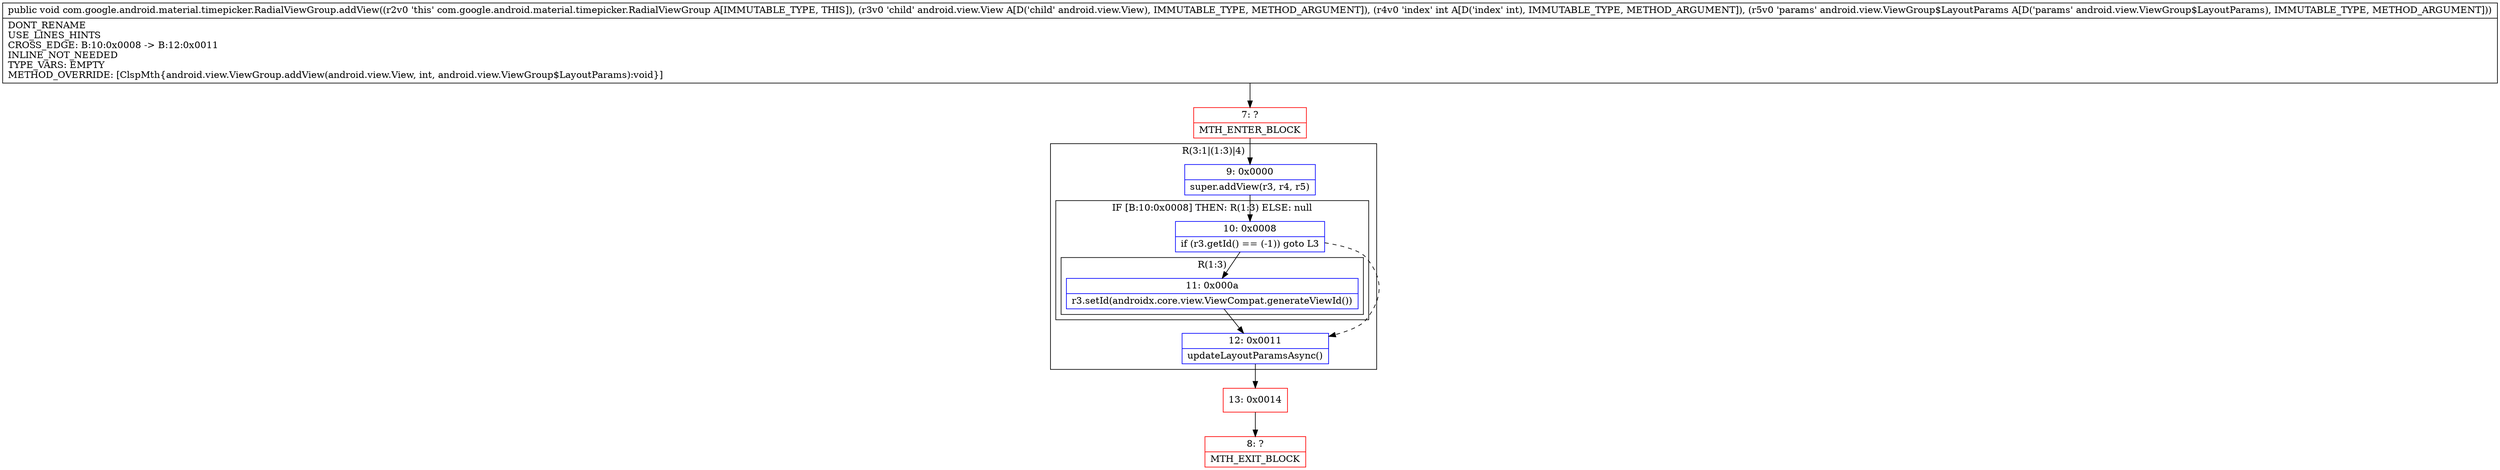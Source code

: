 digraph "CFG forcom.google.android.material.timepicker.RadialViewGroup.addView(Landroid\/view\/View;ILandroid\/view\/ViewGroup$LayoutParams;)V" {
subgraph cluster_Region_1176293894 {
label = "R(3:1|(1:3)|4)";
node [shape=record,color=blue];
Node_9 [shape=record,label="{9\:\ 0x0000|super.addView(r3, r4, r5)\l}"];
subgraph cluster_IfRegion_1737665522 {
label = "IF [B:10:0x0008] THEN: R(1:3) ELSE: null";
node [shape=record,color=blue];
Node_10 [shape=record,label="{10\:\ 0x0008|if (r3.getId() == (\-1)) goto L3\l}"];
subgraph cluster_Region_757564682 {
label = "R(1:3)";
node [shape=record,color=blue];
Node_11 [shape=record,label="{11\:\ 0x000a|r3.setId(androidx.core.view.ViewCompat.generateViewId())\l}"];
}
}
Node_12 [shape=record,label="{12\:\ 0x0011|updateLayoutParamsAsync()\l}"];
}
Node_7 [shape=record,color=red,label="{7\:\ ?|MTH_ENTER_BLOCK\l}"];
Node_13 [shape=record,color=red,label="{13\:\ 0x0014}"];
Node_8 [shape=record,color=red,label="{8\:\ ?|MTH_EXIT_BLOCK\l}"];
MethodNode[shape=record,label="{public void com.google.android.material.timepicker.RadialViewGroup.addView((r2v0 'this' com.google.android.material.timepicker.RadialViewGroup A[IMMUTABLE_TYPE, THIS]), (r3v0 'child' android.view.View A[D('child' android.view.View), IMMUTABLE_TYPE, METHOD_ARGUMENT]), (r4v0 'index' int A[D('index' int), IMMUTABLE_TYPE, METHOD_ARGUMENT]), (r5v0 'params' android.view.ViewGroup$LayoutParams A[D('params' android.view.ViewGroup$LayoutParams), IMMUTABLE_TYPE, METHOD_ARGUMENT]))  | DONT_RENAME\lUSE_LINES_HINTS\lCROSS_EDGE: B:10:0x0008 \-\> B:12:0x0011\lINLINE_NOT_NEEDED\lTYPE_VARS: EMPTY\lMETHOD_OVERRIDE: [ClspMth\{android.view.ViewGroup.addView(android.view.View, int, android.view.ViewGroup$LayoutParams):void\}]\l}"];
MethodNode -> Node_7;Node_9 -> Node_10;
Node_10 -> Node_11;
Node_10 -> Node_12[style=dashed];
Node_11 -> Node_12;
Node_12 -> Node_13;
Node_7 -> Node_9;
Node_13 -> Node_8;
}

